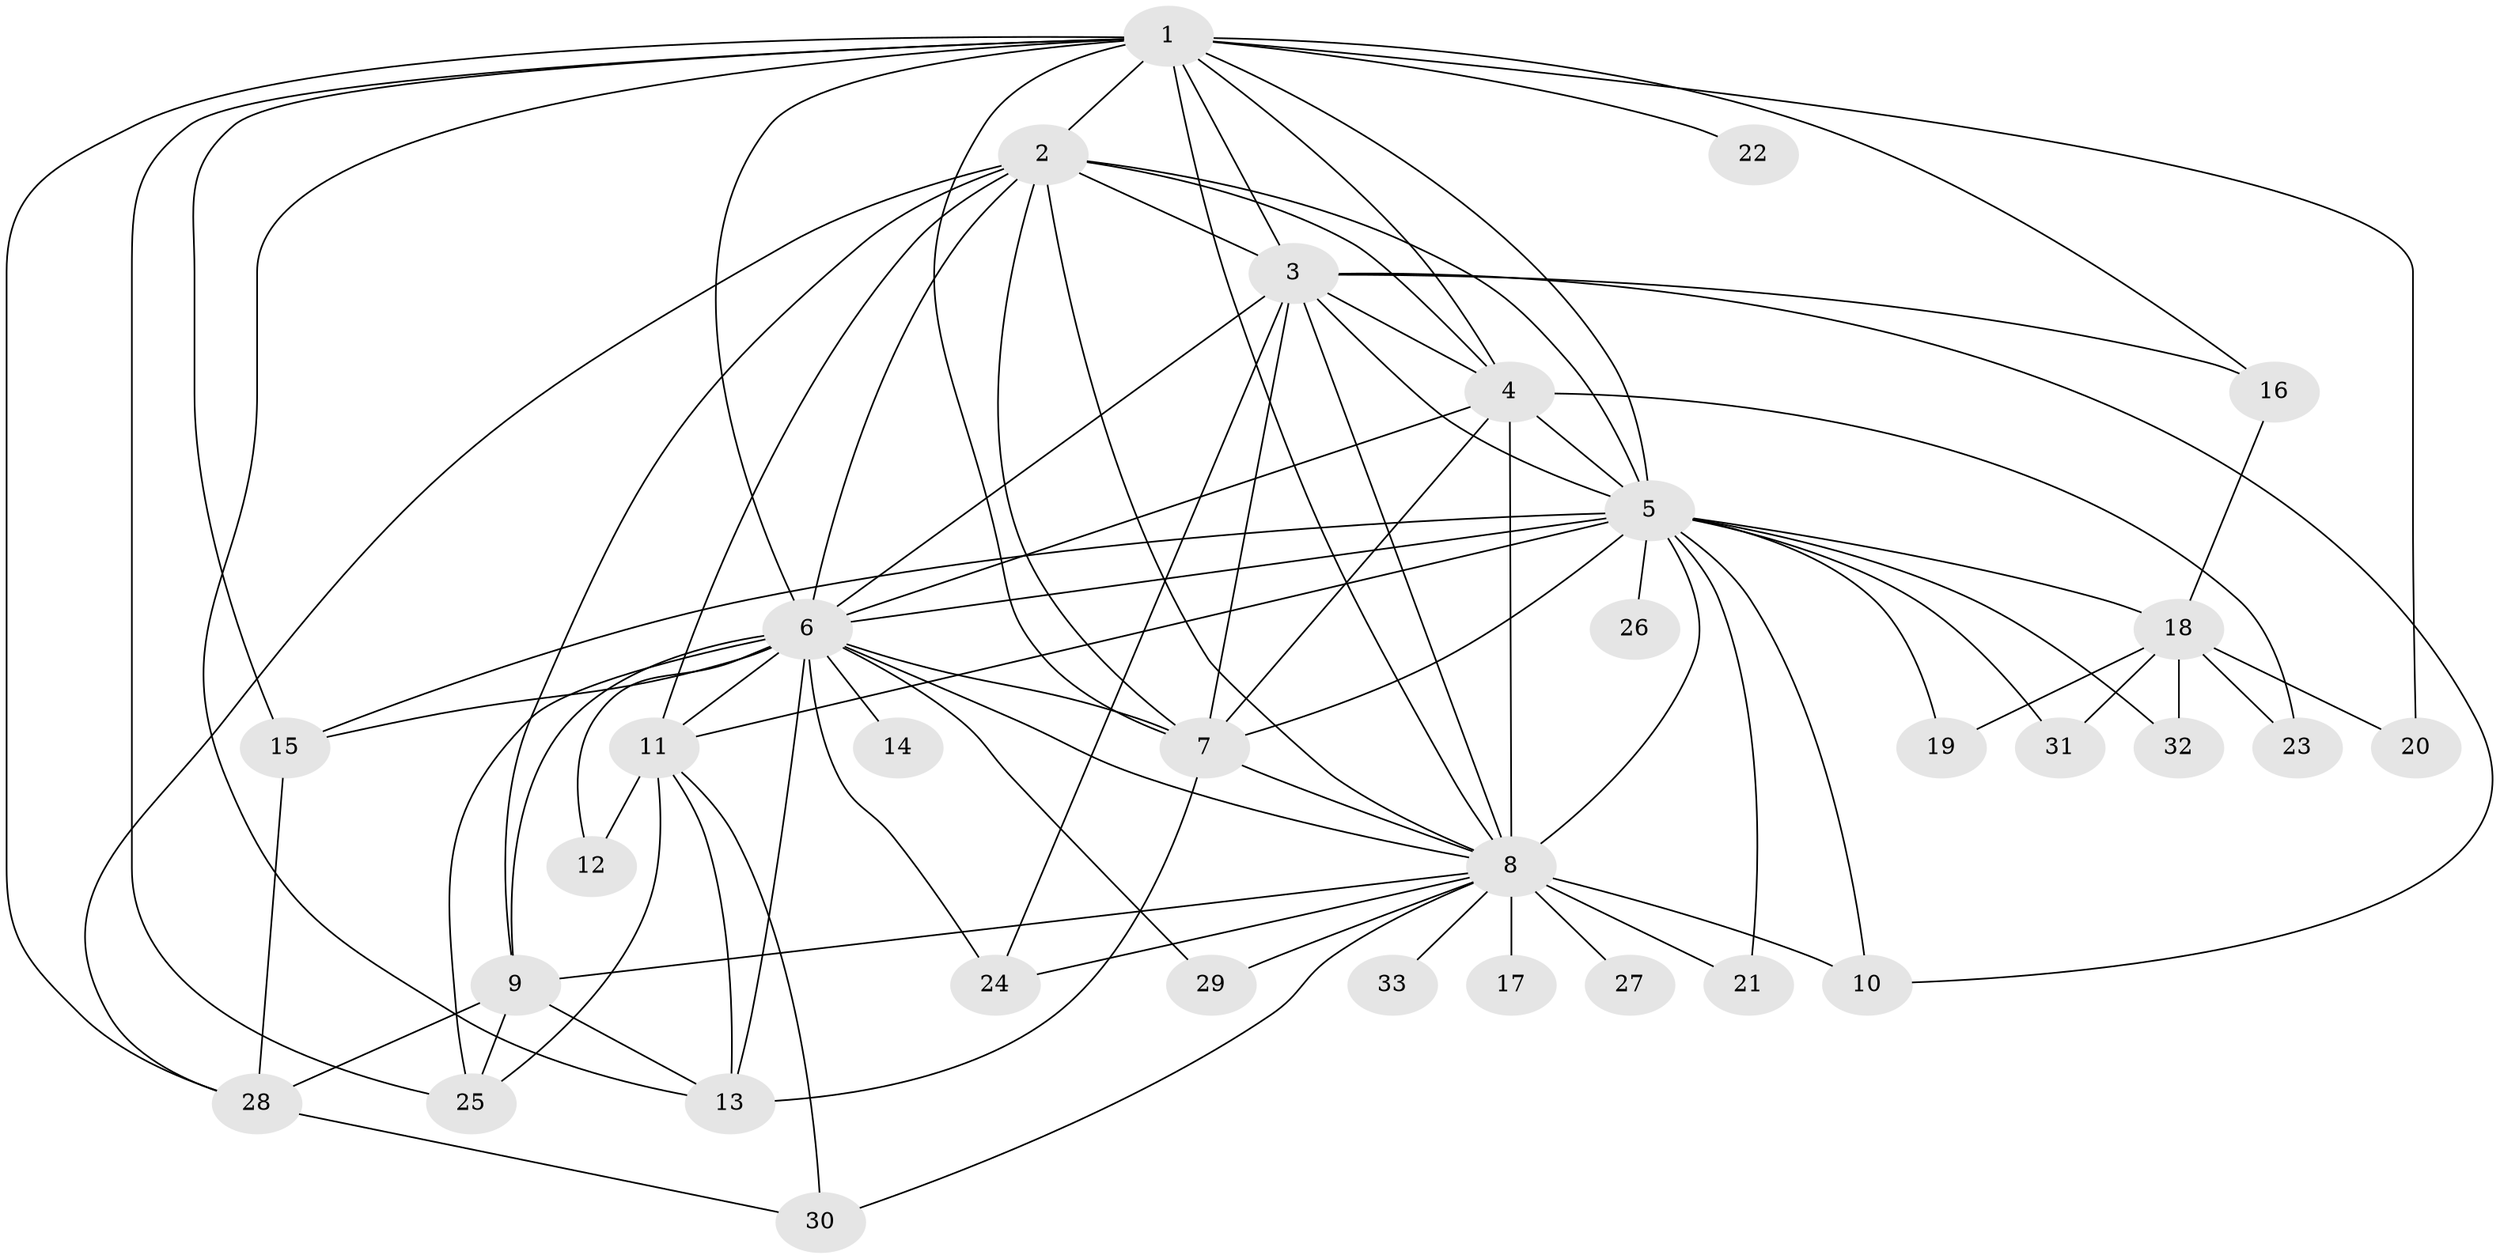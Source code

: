 // original degree distribution, {18: 0.015384615384615385, 17: 0.015384615384615385, 14: 0.015384615384615385, 11: 0.015384615384615385, 13: 0.015384615384615385, 21: 0.015384615384615385, 24: 0.015384615384615385, 20: 0.015384615384615385, 15: 0.03076923076923077, 4: 0.046153846153846156, 2: 0.5538461538461539, 3: 0.2, 6: 0.03076923076923077, 7: 0.015384615384615385}
// Generated by graph-tools (version 1.1) at 2025/34/03/09/25 02:34:50]
// undirected, 33 vertices, 85 edges
graph export_dot {
graph [start="1"]
  node [color=gray90,style=filled];
  1;
  2;
  3;
  4;
  5;
  6;
  7;
  8;
  9;
  10;
  11;
  12;
  13;
  14;
  15;
  16;
  17;
  18;
  19;
  20;
  21;
  22;
  23;
  24;
  25;
  26;
  27;
  28;
  29;
  30;
  31;
  32;
  33;
  1 -- 2 [weight=2.0];
  1 -- 3 [weight=2.0];
  1 -- 4 [weight=4.0];
  1 -- 5 [weight=2.0];
  1 -- 6 [weight=3.0];
  1 -- 7 [weight=2.0];
  1 -- 8 [weight=4.0];
  1 -- 13 [weight=1.0];
  1 -- 15 [weight=1.0];
  1 -- 16 [weight=1.0];
  1 -- 20 [weight=1.0];
  1 -- 22 [weight=1.0];
  1 -- 25 [weight=1.0];
  1 -- 28 [weight=1.0];
  2 -- 3 [weight=1.0];
  2 -- 4 [weight=3.0];
  2 -- 5 [weight=1.0];
  2 -- 6 [weight=1.0];
  2 -- 7 [weight=1.0];
  2 -- 8 [weight=2.0];
  2 -- 9 [weight=3.0];
  2 -- 11 [weight=2.0];
  2 -- 28 [weight=1.0];
  3 -- 4 [weight=2.0];
  3 -- 5 [weight=2.0];
  3 -- 6 [weight=2.0];
  3 -- 7 [weight=1.0];
  3 -- 8 [weight=1.0];
  3 -- 10 [weight=1.0];
  3 -- 16 [weight=1.0];
  3 -- 24 [weight=1.0];
  4 -- 5 [weight=2.0];
  4 -- 6 [weight=2.0];
  4 -- 7 [weight=3.0];
  4 -- 8 [weight=10.0];
  4 -- 23 [weight=1.0];
  5 -- 6 [weight=1.0];
  5 -- 7 [weight=1.0];
  5 -- 8 [weight=2.0];
  5 -- 10 [weight=1.0];
  5 -- 11 [weight=1.0];
  5 -- 15 [weight=1.0];
  5 -- 18 [weight=1.0];
  5 -- 19 [weight=1.0];
  5 -- 21 [weight=1.0];
  5 -- 26 [weight=1.0];
  5 -- 31 [weight=1.0];
  5 -- 32 [weight=1.0];
  6 -- 7 [weight=1.0];
  6 -- 8 [weight=2.0];
  6 -- 9 [weight=2.0];
  6 -- 11 [weight=1.0];
  6 -- 12 [weight=1.0];
  6 -- 13 [weight=1.0];
  6 -- 14 [weight=1.0];
  6 -- 15 [weight=1.0];
  6 -- 24 [weight=1.0];
  6 -- 25 [weight=1.0];
  6 -- 29 [weight=1.0];
  7 -- 8 [weight=2.0];
  7 -- 13 [weight=4.0];
  8 -- 9 [weight=1.0];
  8 -- 10 [weight=2.0];
  8 -- 17 [weight=2.0];
  8 -- 21 [weight=1.0];
  8 -- 24 [weight=1.0];
  8 -- 27 [weight=1.0];
  8 -- 29 [weight=1.0];
  8 -- 30 [weight=1.0];
  8 -- 33 [weight=2.0];
  9 -- 13 [weight=1.0];
  9 -- 25 [weight=1.0];
  9 -- 28 [weight=1.0];
  11 -- 12 [weight=1.0];
  11 -- 13 [weight=1.0];
  11 -- 25 [weight=1.0];
  11 -- 30 [weight=1.0];
  15 -- 28 [weight=1.0];
  16 -- 18 [weight=1.0];
  18 -- 19 [weight=1.0];
  18 -- 20 [weight=1.0];
  18 -- 23 [weight=1.0];
  18 -- 31 [weight=1.0];
  18 -- 32 [weight=1.0];
  28 -- 30 [weight=1.0];
}
